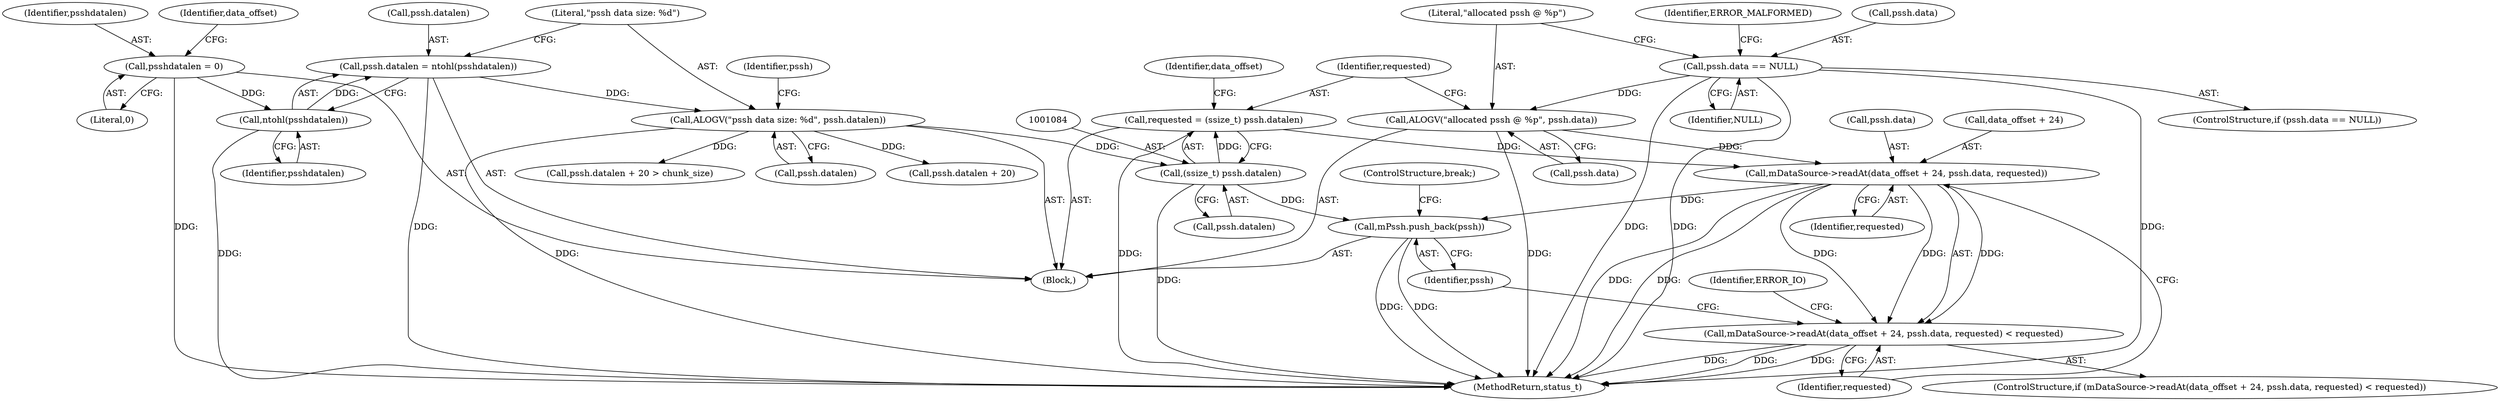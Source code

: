 digraph "0_Android_6fe85f7e15203e48df2cc3e8e1c4bc6ad49dc968@API" {
"1001090" [label="(Call,mDataSource->readAt(data_offset + 24, pssh.data, requested))"];
"1001075" [label="(Call,ALOGV(\"allocated pssh @ %p\", pssh.data))"];
"1001067" [label="(Call,pssh.data == NULL)"];
"1001081" [label="(Call,requested = (ssize_t) pssh.datalen)"];
"1001083" [label="(Call,(ssize_t) pssh.datalen)"];
"1001043" [label="(Call,ALOGV(\"pssh data size: %d\", pssh.datalen))"];
"1001037" [label="(Call,pssh.datalen = ntohl(psshdatalen))"];
"1001041" [label="(Call,ntohl(psshdatalen))"];
"1001021" [label="(Call,psshdatalen = 0)"];
"1001089" [label="(Call,mDataSource->readAt(data_offset + 24, pssh.data, requested) < requested)"];
"1001102" [label="(Call,mPssh.push_back(pssh))"];
"1001043" [label="(Call,ALOGV(\"pssh data size: %d\", pssh.datalen))"];
"1001041" [label="(Call,ntohl(psshdatalen))"];
"1001045" [label="(Call,pssh.datalen)"];
"1001074" [label="(Identifier,ERROR_MALFORMED)"];
"1001028" [label="(Identifier,data_offset)"];
"1001068" [label="(Call,pssh.data)"];
"1001089" [label="(Call,mDataSource->readAt(data_offset + 24, pssh.data, requested) < requested)"];
"1001091" [label="(Call,data_offset + 24)"];
"1001092" [label="(Identifier,data_offset)"];
"1001097" [label="(Identifier,requested)"];
"1002927" [label="(MethodReturn,status_t)"];
"1001083" [label="(Call,(ssize_t) pssh.datalen)"];
"1000999" [label="(Block,)"];
"1001102" [label="(Call,mPssh.push_back(pssh))"];
"1001094" [label="(Call,pssh.data)"];
"1001085" [label="(Call,pssh.datalen)"];
"1001049" [label="(Call,pssh.datalen + 20 > chunk_size)"];
"1001023" [label="(Literal,0)"];
"1001101" [label="(Identifier,ERROR_IO)"];
"1001104" [label="(ControlStructure,break;)"];
"1001098" [label="(Identifier,requested)"];
"1001067" [label="(Call,pssh.data == NULL)"];
"1001052" [label="(Identifier,pssh)"];
"1001075" [label="(Call,ALOGV(\"allocated pssh @ %p\", pssh.data))"];
"1001022" [label="(Identifier,psshdatalen)"];
"1001082" [label="(Identifier,requested)"];
"1001088" [label="(ControlStructure,if (mDataSource->readAt(data_offset + 24, pssh.data, requested) < requested))"];
"1001077" [label="(Call,pssh.data)"];
"1001090" [label="(Call,mDataSource->readAt(data_offset + 24, pssh.data, requested))"];
"1001037" [label="(Call,pssh.datalen = ntohl(psshdatalen))"];
"1001081" [label="(Call,requested = (ssize_t) pssh.datalen)"];
"1001066" [label="(ControlStructure,if (pssh.data == NULL))"];
"1001050" [label="(Call,pssh.datalen + 20)"];
"1001021" [label="(Call,psshdatalen = 0)"];
"1001076" [label="(Literal,\"allocated pssh @ %p\")"];
"1001038" [label="(Call,pssh.datalen)"];
"1001044" [label="(Literal,\"pssh data size: %d\")"];
"1001042" [label="(Identifier,psshdatalen)"];
"1001103" [label="(Identifier,pssh)"];
"1001071" [label="(Identifier,NULL)"];
"1001090" -> "1001089"  [label="AST: "];
"1001090" -> "1001097"  [label="CFG: "];
"1001091" -> "1001090"  [label="AST: "];
"1001094" -> "1001090"  [label="AST: "];
"1001097" -> "1001090"  [label="AST: "];
"1001098" -> "1001090"  [label="CFG: "];
"1001090" -> "1002927"  [label="DDG: "];
"1001090" -> "1002927"  [label="DDG: "];
"1001090" -> "1001089"  [label="DDG: "];
"1001090" -> "1001089"  [label="DDG: "];
"1001090" -> "1001089"  [label="DDG: "];
"1001075" -> "1001090"  [label="DDG: "];
"1001081" -> "1001090"  [label="DDG: "];
"1001090" -> "1001102"  [label="DDG: "];
"1001075" -> "1000999"  [label="AST: "];
"1001075" -> "1001077"  [label="CFG: "];
"1001076" -> "1001075"  [label="AST: "];
"1001077" -> "1001075"  [label="AST: "];
"1001082" -> "1001075"  [label="CFG: "];
"1001075" -> "1002927"  [label="DDG: "];
"1001067" -> "1001075"  [label="DDG: "];
"1001067" -> "1001066"  [label="AST: "];
"1001067" -> "1001071"  [label="CFG: "];
"1001068" -> "1001067"  [label="AST: "];
"1001071" -> "1001067"  [label="AST: "];
"1001074" -> "1001067"  [label="CFG: "];
"1001076" -> "1001067"  [label="CFG: "];
"1001067" -> "1002927"  [label="DDG: "];
"1001067" -> "1002927"  [label="DDG: "];
"1001067" -> "1002927"  [label="DDG: "];
"1001081" -> "1000999"  [label="AST: "];
"1001081" -> "1001083"  [label="CFG: "];
"1001082" -> "1001081"  [label="AST: "];
"1001083" -> "1001081"  [label="AST: "];
"1001092" -> "1001081"  [label="CFG: "];
"1001081" -> "1002927"  [label="DDG: "];
"1001083" -> "1001081"  [label="DDG: "];
"1001083" -> "1001085"  [label="CFG: "];
"1001084" -> "1001083"  [label="AST: "];
"1001085" -> "1001083"  [label="AST: "];
"1001083" -> "1002927"  [label="DDG: "];
"1001043" -> "1001083"  [label="DDG: "];
"1001083" -> "1001102"  [label="DDG: "];
"1001043" -> "1000999"  [label="AST: "];
"1001043" -> "1001045"  [label="CFG: "];
"1001044" -> "1001043"  [label="AST: "];
"1001045" -> "1001043"  [label="AST: "];
"1001052" -> "1001043"  [label="CFG: "];
"1001043" -> "1002927"  [label="DDG: "];
"1001037" -> "1001043"  [label="DDG: "];
"1001043" -> "1001049"  [label="DDG: "];
"1001043" -> "1001050"  [label="DDG: "];
"1001037" -> "1000999"  [label="AST: "];
"1001037" -> "1001041"  [label="CFG: "];
"1001038" -> "1001037"  [label="AST: "];
"1001041" -> "1001037"  [label="AST: "];
"1001044" -> "1001037"  [label="CFG: "];
"1001037" -> "1002927"  [label="DDG: "];
"1001041" -> "1001037"  [label="DDG: "];
"1001041" -> "1001042"  [label="CFG: "];
"1001042" -> "1001041"  [label="AST: "];
"1001041" -> "1002927"  [label="DDG: "];
"1001021" -> "1001041"  [label="DDG: "];
"1001021" -> "1000999"  [label="AST: "];
"1001021" -> "1001023"  [label="CFG: "];
"1001022" -> "1001021"  [label="AST: "];
"1001023" -> "1001021"  [label="AST: "];
"1001028" -> "1001021"  [label="CFG: "];
"1001021" -> "1002927"  [label="DDG: "];
"1001089" -> "1001088"  [label="AST: "];
"1001089" -> "1001098"  [label="CFG: "];
"1001098" -> "1001089"  [label="AST: "];
"1001101" -> "1001089"  [label="CFG: "];
"1001103" -> "1001089"  [label="CFG: "];
"1001089" -> "1002927"  [label="DDG: "];
"1001089" -> "1002927"  [label="DDG: "];
"1001089" -> "1002927"  [label="DDG: "];
"1001102" -> "1000999"  [label="AST: "];
"1001102" -> "1001103"  [label="CFG: "];
"1001103" -> "1001102"  [label="AST: "];
"1001104" -> "1001102"  [label="CFG: "];
"1001102" -> "1002927"  [label="DDG: "];
"1001102" -> "1002927"  [label="DDG: "];
}
